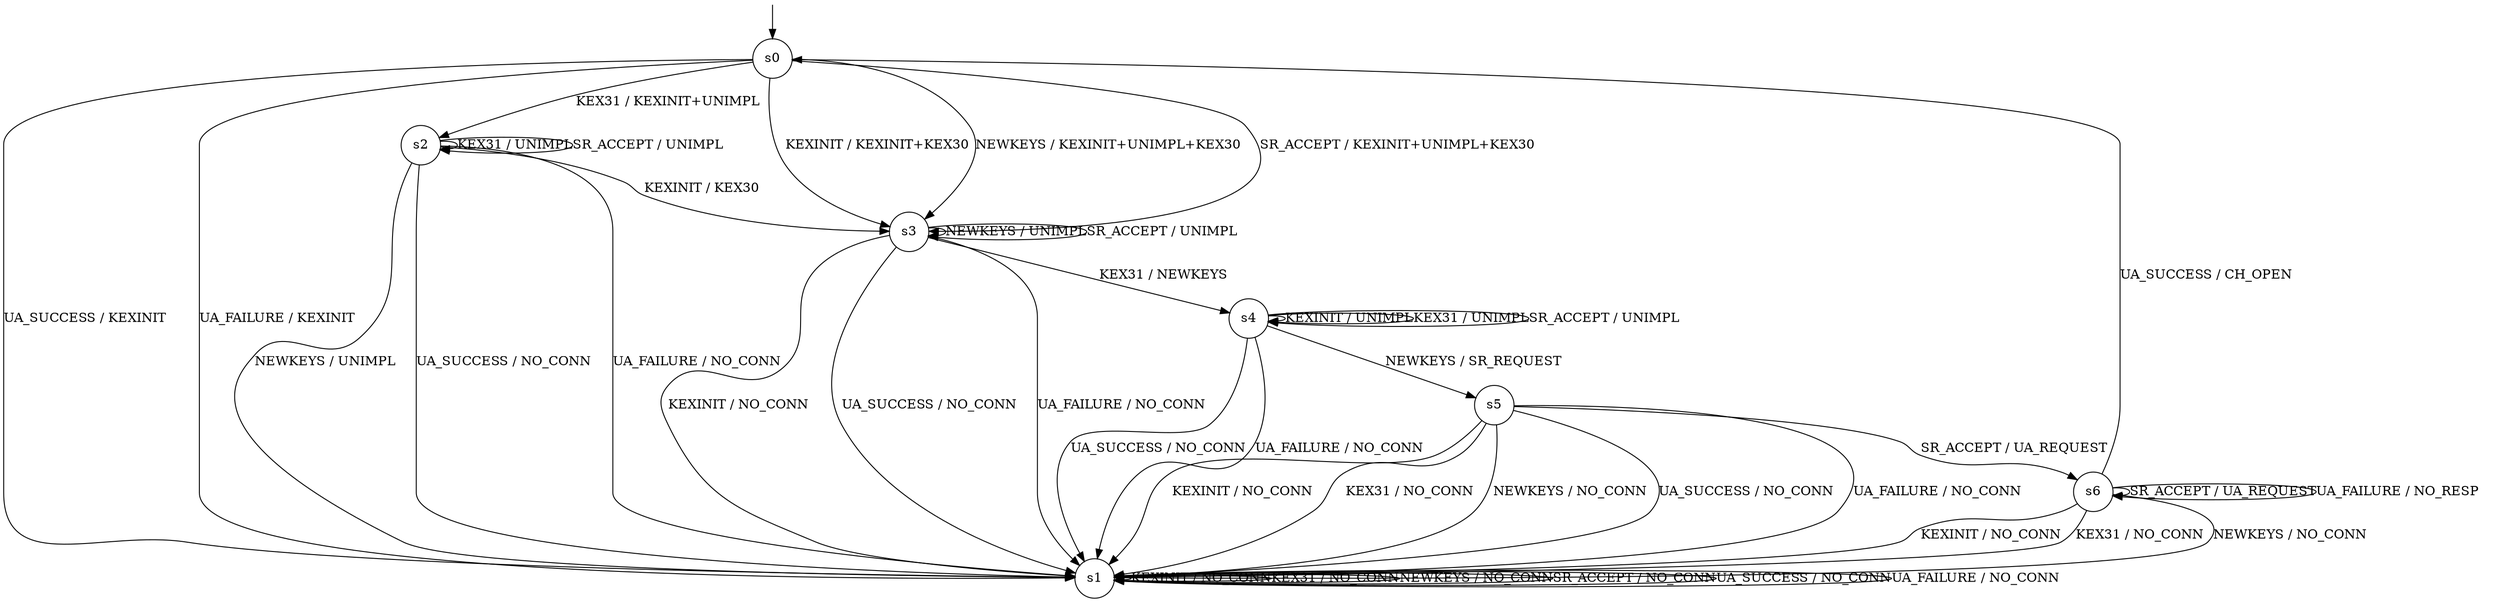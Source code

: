 digraph g {

	s0 [shape="circle" label="s0"];
	s1 [shape="circle" label="s1"];
	s2 [shape="circle" label="s2"];
	s3 [shape="circle" label="s3"];
	s4 [shape="circle" label="s4"];
	s5 [shape="circle" label="s5"];
	s6 [shape="circle" label="s6"];
	s0 -> s3 [label="KEXINIT / KEXINIT+KEX30"];
	s0 -> s2 [label="KEX31 / KEXINIT+UNIMPL"];
	s0 -> s3 [label="NEWKEYS / KEXINIT+UNIMPL+KEX30"];
	s0 -> s3 [label="SR_ACCEPT / KEXINIT+UNIMPL+KEX30"];
	s0 -> s1 [label="UA_SUCCESS / KEXINIT"];
	s0 -> s1 [label="UA_FAILURE / KEXINIT"];
	s1 -> s1 [label="KEXINIT / NO_CONN"];
	s1 -> s1 [label="KEX31 / NO_CONN"];
	s1 -> s1 [label="NEWKEYS / NO_CONN"];
	s1 -> s1 [label="SR_ACCEPT / NO_CONN"];
	s1 -> s1 [label="UA_SUCCESS / NO_CONN"];
	s1 -> s1 [label="UA_FAILURE / NO_CONN"];
	s2 -> s3 [label="KEXINIT / KEX30"];
	s2 -> s2 [label="KEX31 / UNIMPL"];
	s2 -> s1 [label="NEWKEYS / UNIMPL"];
	s2 -> s2 [label="SR_ACCEPT / UNIMPL"];
	s2 -> s1 [label="UA_SUCCESS / NO_CONN"];
	s2 -> s1 [label="UA_FAILURE / NO_CONN"];
	s3 -> s1 [label="KEXINIT / NO_CONN"];
	s3 -> s4 [label="KEX31 / NEWKEYS"];
	s3 -> s3 [label="NEWKEYS / UNIMPL"];
	s3 -> s3 [label="SR_ACCEPT / UNIMPL"];
	s3 -> s1 [label="UA_SUCCESS / NO_CONN"];
	s3 -> s1 [label="UA_FAILURE / NO_CONN"];
	s4 -> s4 [label="KEXINIT / UNIMPL"];
	s4 -> s4 [label="KEX31 / UNIMPL"];
	s4 -> s5 [label="NEWKEYS / SR_REQUEST"];
	s4 -> s4 [label="SR_ACCEPT / UNIMPL"];
	s4 -> s1 [label="UA_SUCCESS / NO_CONN"];
	s4 -> s1 [label="UA_FAILURE / NO_CONN"];
	s5 -> s1 [label="KEXINIT / NO_CONN"];
	s5 -> s1 [label="KEX31 / NO_CONN"];
	s5 -> s1 [label="NEWKEYS / NO_CONN"];
	s5 -> s6 [label="SR_ACCEPT / UA_REQUEST"];
	s5 -> s1 [label="UA_SUCCESS / NO_CONN"];
	s5 -> s1 [label="UA_FAILURE / NO_CONN"];
	s6 -> s1 [label="KEXINIT / NO_CONN"];
	s6 -> s1 [label="KEX31 / NO_CONN"];
	s6 -> s1 [label="NEWKEYS / NO_CONN"];
	s6 -> s6 [label="SR_ACCEPT / UA_REQUEST"];
	s6 -> s0 [label="UA_SUCCESS / CH_OPEN"];
	s6 -> s6 [label="UA_FAILURE / NO_RESP"];

__start0 [label="" shape="none" width="0" height="0"];
__start0 -> s0;

}

